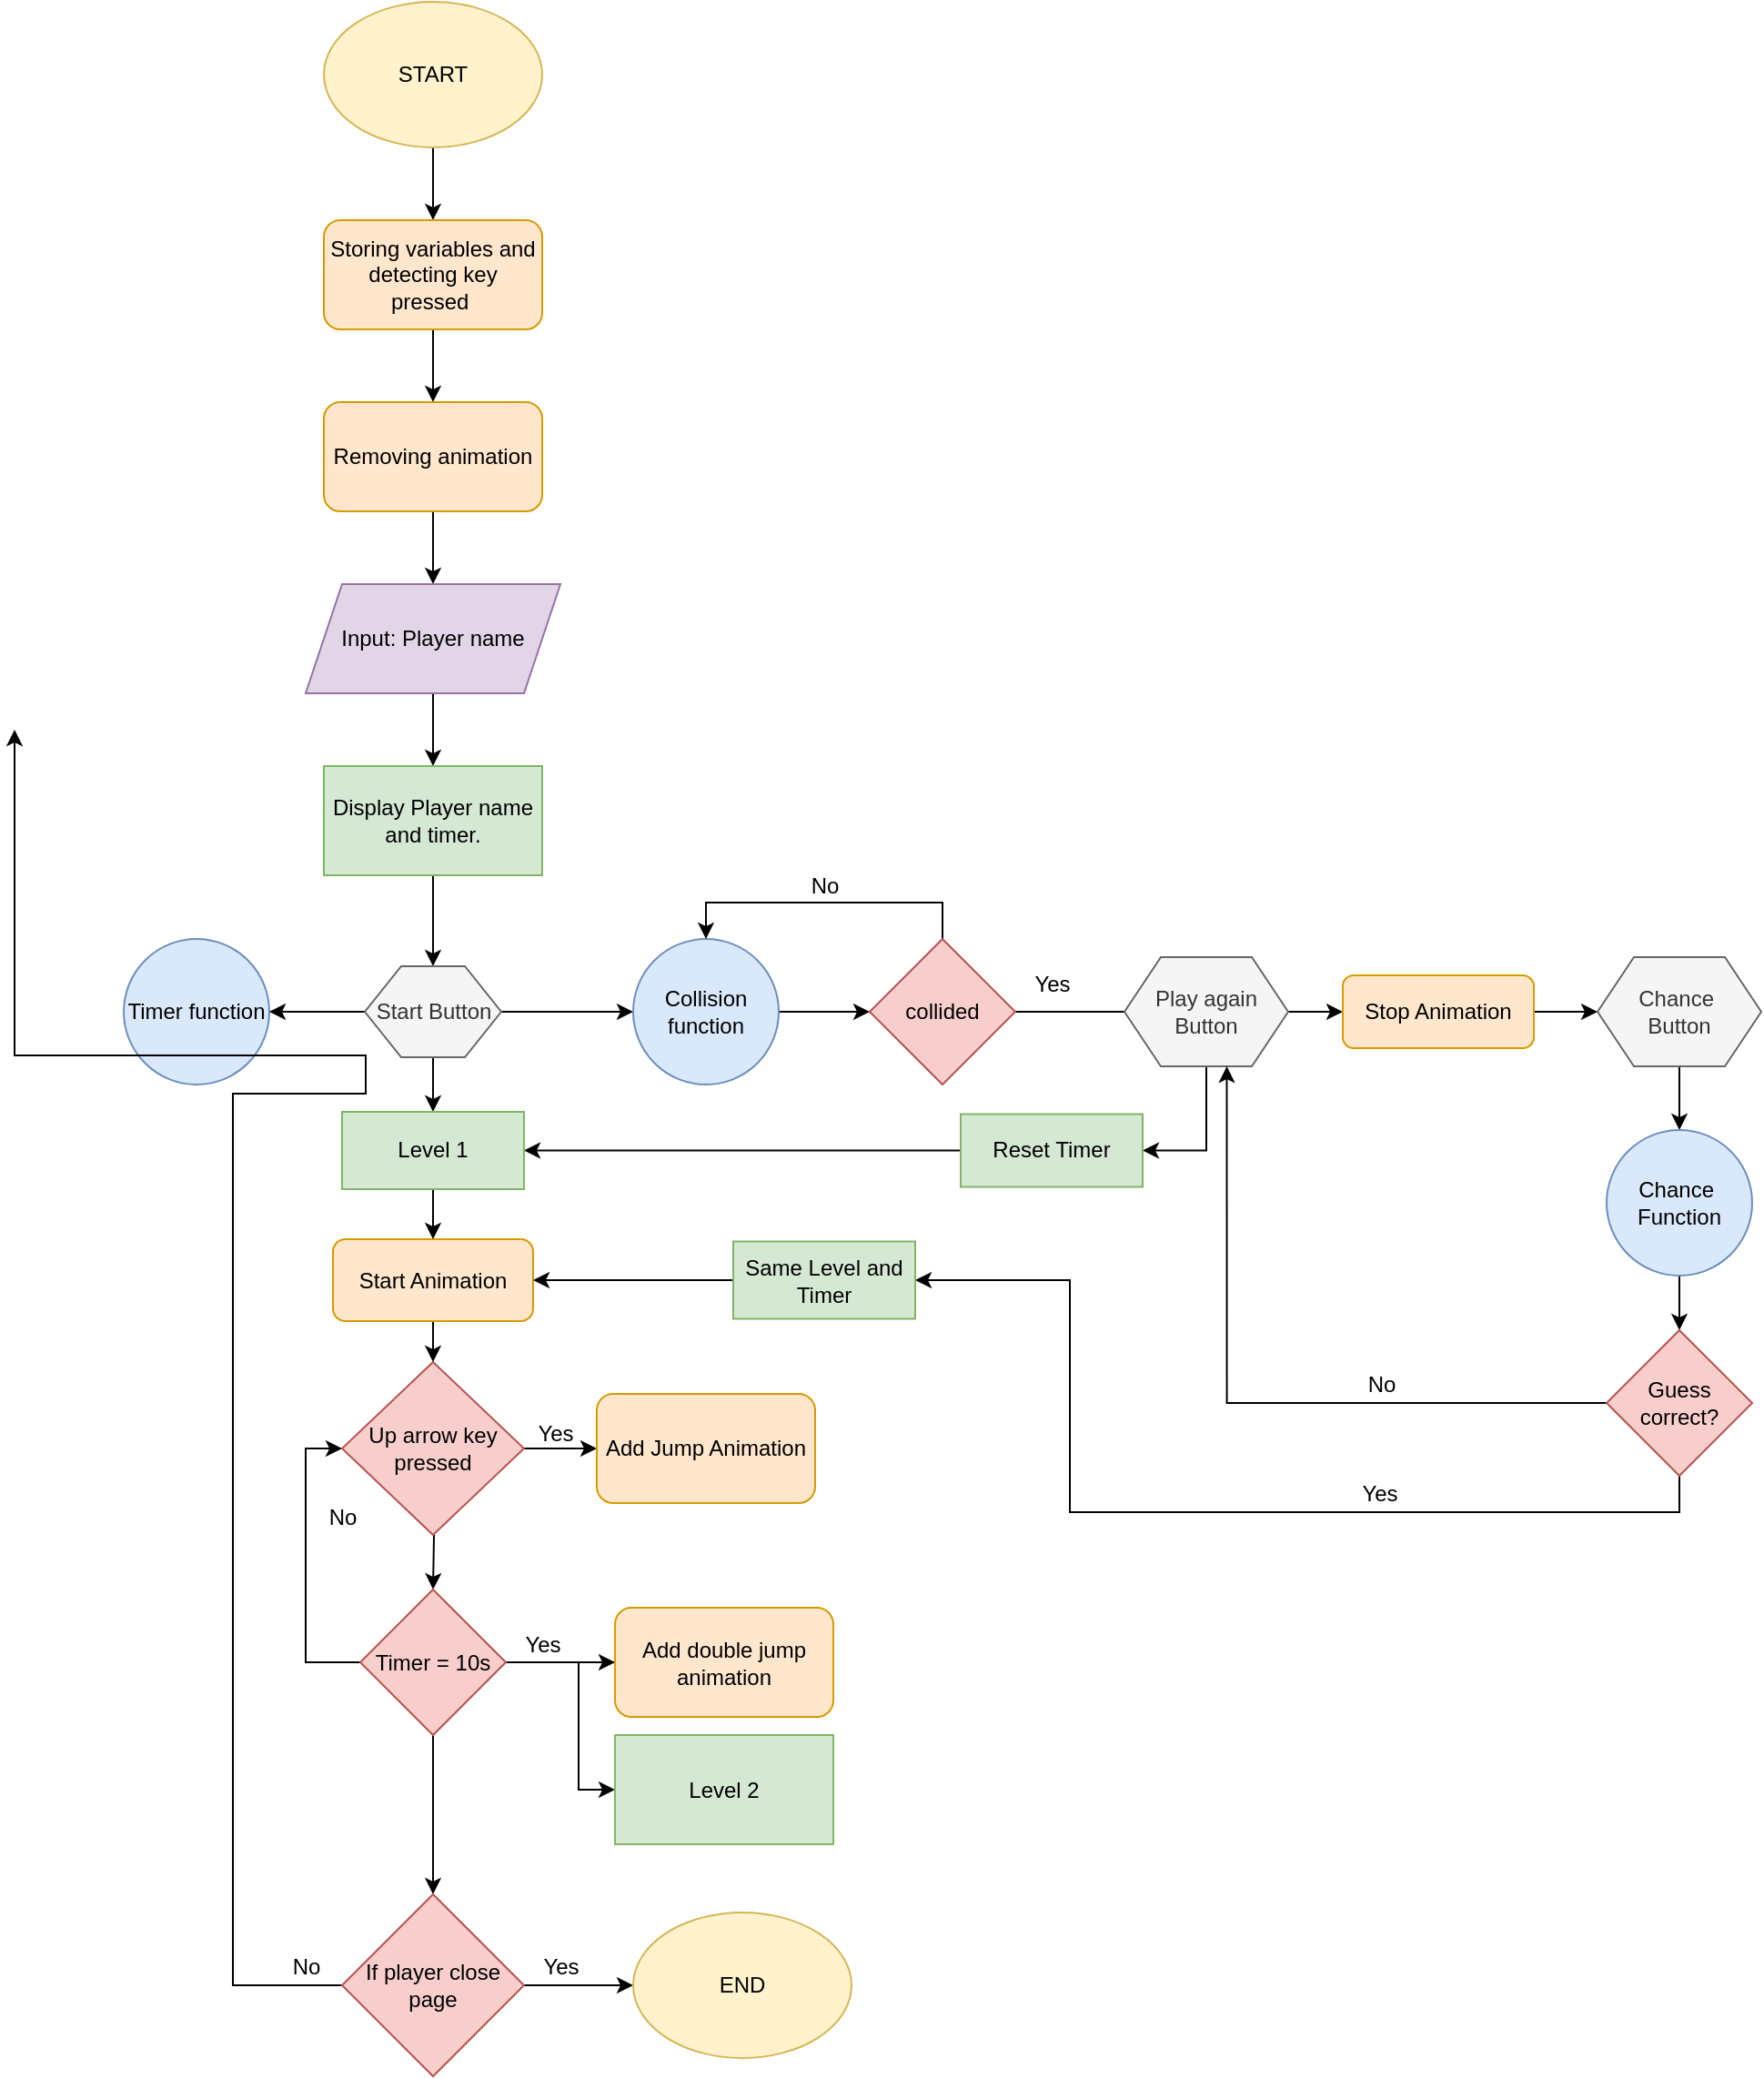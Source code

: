 <mxfile version="14.1.8" type="google"><diagram id="C5RBs43oDa-KdzZeNtuy" name="Page-1"><mxGraphModel dx="2596" dy="652" grid="1" gridSize="10" guides="1" tooltips="1" connect="1" arrows="1" fold="1" page="1" pageScale="1" pageWidth="827" pageHeight="1169" math="0" shadow="0"><root><mxCell id="WIyWlLk6GJQsqaUBKTNV-0"/><mxCell id="WIyWlLk6GJQsqaUBKTNV-1" parent="WIyWlLk6GJQsqaUBKTNV-0"/><mxCell id="Ze5zS-Wfm1aYmRGuLBEQ-3" style="edgeStyle=orthogonalEdgeStyle;rounded=0;orthogonalLoop=1;jettySize=auto;html=1;entryX=0.5;entryY=0;entryDx=0;entryDy=0;" parent="WIyWlLk6GJQsqaUBKTNV-1" source="Ze5zS-Wfm1aYmRGuLBEQ-0" target="Ze5zS-Wfm1aYmRGuLBEQ-1" edge="1"><mxGeometry relative="1" as="geometry"/></mxCell><mxCell id="Ze5zS-Wfm1aYmRGuLBEQ-0" value="START" style="ellipse;whiteSpace=wrap;html=1;fillColor=#fff2cc;strokeColor=#d6b656;" parent="WIyWlLk6GJQsqaUBKTNV-1" vertex="1"><mxGeometry x="-810" width="120" height="80" as="geometry"/></mxCell><mxCell id="Ze5zS-Wfm1aYmRGuLBEQ-5" style="edgeStyle=orthogonalEdgeStyle;rounded=0;orthogonalLoop=1;jettySize=auto;html=1;entryX=0.5;entryY=0;entryDx=0;entryDy=0;" parent="WIyWlLk6GJQsqaUBKTNV-1" source="Ze5zS-Wfm1aYmRGuLBEQ-1" target="Ze5zS-Wfm1aYmRGuLBEQ-4" edge="1"><mxGeometry relative="1" as="geometry"/></mxCell><mxCell id="Ze5zS-Wfm1aYmRGuLBEQ-1" value="Storing variables and detecting key pressed&amp;nbsp;" style="rounded=1;whiteSpace=wrap;html=1;fillColor=#ffe6cc;strokeColor=#d79b00;" parent="WIyWlLk6GJQsqaUBKTNV-1" vertex="1"><mxGeometry x="-810" y="120" width="120" height="60" as="geometry"/></mxCell><mxCell id="Ze5zS-Wfm1aYmRGuLBEQ-7" style="edgeStyle=orthogonalEdgeStyle;rounded=0;orthogonalLoop=1;jettySize=auto;html=1;entryX=0.5;entryY=0;entryDx=0;entryDy=0;" parent="WIyWlLk6GJQsqaUBKTNV-1" source="Ze5zS-Wfm1aYmRGuLBEQ-4" target="Ze5zS-Wfm1aYmRGuLBEQ-6" edge="1"><mxGeometry relative="1" as="geometry"/></mxCell><mxCell id="Ze5zS-Wfm1aYmRGuLBEQ-4" value="Removing animation" style="rounded=1;whiteSpace=wrap;html=1;fillColor=#ffe6cc;strokeColor=#d79b00;" parent="WIyWlLk6GJQsqaUBKTNV-1" vertex="1"><mxGeometry x="-810" y="220" width="120" height="60" as="geometry"/></mxCell><mxCell id="Ze5zS-Wfm1aYmRGuLBEQ-9" style="edgeStyle=orthogonalEdgeStyle;rounded=0;orthogonalLoop=1;jettySize=auto;html=1;entryX=0.5;entryY=0;entryDx=0;entryDy=0;" parent="WIyWlLk6GJQsqaUBKTNV-1" source="Ze5zS-Wfm1aYmRGuLBEQ-6" target="Ze5zS-Wfm1aYmRGuLBEQ-8" edge="1"><mxGeometry relative="1" as="geometry"/></mxCell><mxCell id="Ze5zS-Wfm1aYmRGuLBEQ-6" value="Input: Player name" style="shape=parallelogram;perimeter=parallelogramPerimeter;whiteSpace=wrap;html=1;fixedSize=1;fillColor=#e1d5e7;strokeColor=#9673a6;" parent="WIyWlLk6GJQsqaUBKTNV-1" vertex="1"><mxGeometry x="-820" y="320" width="140" height="60" as="geometry"/></mxCell><mxCell id="Ze5zS-Wfm1aYmRGuLBEQ-34" style="edgeStyle=orthogonalEdgeStyle;rounded=0;orthogonalLoop=1;jettySize=auto;html=1;entryX=0.5;entryY=0;entryDx=0;entryDy=0;" parent="WIyWlLk6GJQsqaUBKTNV-1" source="Ze5zS-Wfm1aYmRGuLBEQ-8" target="Ze5zS-Wfm1aYmRGuLBEQ-33" edge="1"><mxGeometry relative="1" as="geometry"/></mxCell><mxCell id="Ze5zS-Wfm1aYmRGuLBEQ-8" value="Display Player name and timer." style="rounded=0;whiteSpace=wrap;html=1;fillColor=#d5e8d4;strokeColor=#82b366;" parent="WIyWlLk6GJQsqaUBKTNV-1" vertex="1"><mxGeometry x="-810" y="420" width="120" height="60" as="geometry"/></mxCell><mxCell id="Ze5zS-Wfm1aYmRGuLBEQ-20" style="edgeStyle=orthogonalEdgeStyle;rounded=0;orthogonalLoop=1;jettySize=auto;html=1;entryX=0.5;entryY=0;entryDx=0;entryDy=0;" parent="WIyWlLk6GJQsqaUBKTNV-1" target="Ze5zS-Wfm1aYmRGuLBEQ-19" edge="1"><mxGeometry relative="1" as="geometry"><mxPoint x="-750" y="812.5" as="sourcePoint"/></mxGeometry></mxCell><mxCell id="Ze5zS-Wfm1aYmRGuLBEQ-74" style="edgeStyle=orthogonalEdgeStyle;rounded=0;orthogonalLoop=1;jettySize=auto;html=1;exitX=1;exitY=0.5;exitDx=0;exitDy=0;entryX=0;entryY=0.5;entryDx=0;entryDy=0;" parent="WIyWlLk6GJQsqaUBKTNV-1" source="Ze5zS-Wfm1aYmRGuLBEQ-10" target="Ze5zS-Wfm1aYmRGuLBEQ-16" edge="1"><mxGeometry relative="1" as="geometry"/></mxCell><mxCell id="Ze5zS-Wfm1aYmRGuLBEQ-10" value="Up arrow key pressed" style="rhombus;whiteSpace=wrap;html=1;fillColor=#f8cecc;strokeColor=#b85450;" parent="WIyWlLk6GJQsqaUBKTNV-1" vertex="1"><mxGeometry x="-800" y="747.5" width="100" height="95" as="geometry"/></mxCell><mxCell id="Ze5zS-Wfm1aYmRGuLBEQ-12" value="Timer function" style="ellipse;whiteSpace=wrap;html=1;aspect=fixed;fillColor=#dae8fc;strokeColor=#6c8ebf;" parent="WIyWlLk6GJQsqaUBKTNV-1" vertex="1"><mxGeometry x="-920" y="515" width="80" height="80" as="geometry"/></mxCell><mxCell id="Ze5zS-Wfm1aYmRGuLBEQ-16" value="Add Jump Animation" style="rounded=1;whiteSpace=wrap;html=1;fillColor=#ffe6cc;strokeColor=#d79b00;" parent="WIyWlLk6GJQsqaUBKTNV-1" vertex="1"><mxGeometry x="-660" y="765" width="120" height="60" as="geometry"/></mxCell><mxCell id="Ze5zS-Wfm1aYmRGuLBEQ-18" value="Yes" style="text;html=1;align=center;verticalAlign=middle;resizable=0;points=[];autosize=1;" parent="WIyWlLk6GJQsqaUBKTNV-1" vertex="1"><mxGeometry x="-703" y="777" width="40" height="20" as="geometry"/></mxCell><mxCell id="Ze5zS-Wfm1aYmRGuLBEQ-21" style="edgeStyle=orthogonalEdgeStyle;rounded=0;orthogonalLoop=1;jettySize=auto;html=1;" parent="WIyWlLk6GJQsqaUBKTNV-1" source="Ze5zS-Wfm1aYmRGuLBEQ-19" edge="1"><mxGeometry relative="1" as="geometry"><mxPoint x="-800" y="795" as="targetPoint"/><Array as="points"><mxPoint x="-820" y="913"/><mxPoint x="-820" y="795"/><mxPoint x="-800" y="795"/></Array></mxGeometry></mxCell><mxCell id="Ze5zS-Wfm1aYmRGuLBEQ-28" style="edgeStyle=orthogonalEdgeStyle;rounded=0;orthogonalLoop=1;jettySize=auto;html=1;entryX=0;entryY=0.5;entryDx=0;entryDy=0;" parent="WIyWlLk6GJQsqaUBKTNV-1" source="Ze5zS-Wfm1aYmRGuLBEQ-19" target="Ze5zS-Wfm1aYmRGuLBEQ-23" edge="1"><mxGeometry relative="1" as="geometry"/></mxCell><mxCell id="Ze5zS-Wfm1aYmRGuLBEQ-84" style="edgeStyle=orthogonalEdgeStyle;rounded=0;orthogonalLoop=1;jettySize=auto;html=1;" parent="WIyWlLk6GJQsqaUBKTNV-1" source="Ze5zS-Wfm1aYmRGuLBEQ-19" edge="1"><mxGeometry relative="1" as="geometry"><mxPoint x="-750" y="1040" as="targetPoint"/></mxGeometry></mxCell><mxCell id="Ze5zS-Wfm1aYmRGuLBEQ-19" value="Timer = 10s" style="rhombus;whiteSpace=wrap;html=1;fillColor=#f8cecc;strokeColor=#b85450;" parent="WIyWlLk6GJQsqaUBKTNV-1" vertex="1"><mxGeometry x="-790" y="872.5" width="80" height="80" as="geometry"/></mxCell><mxCell id="Ze5zS-Wfm1aYmRGuLBEQ-22" value="No" style="text;html=1;align=center;verticalAlign=middle;resizable=0;points=[];autosize=1;" parent="WIyWlLk6GJQsqaUBKTNV-1" vertex="1"><mxGeometry x="-815" y="822.5" width="30" height="20" as="geometry"/></mxCell><mxCell id="Ze5zS-Wfm1aYmRGuLBEQ-31" style="edgeStyle=orthogonalEdgeStyle;rounded=0;orthogonalLoop=1;jettySize=auto;html=1;exitX=0;exitY=0.5;exitDx=0;exitDy=0;entryX=0;entryY=0.5;entryDx=0;entryDy=0;" parent="WIyWlLk6GJQsqaUBKTNV-1" source="Ze5zS-Wfm1aYmRGuLBEQ-23" target="Ze5zS-Wfm1aYmRGuLBEQ-26" edge="1"><mxGeometry relative="1" as="geometry"/></mxCell><mxCell id="Ze5zS-Wfm1aYmRGuLBEQ-23" value="Add double jump animation" style="rounded=1;whiteSpace=wrap;html=1;fillColor=#ffe6cc;strokeColor=#d79b00;" parent="WIyWlLk6GJQsqaUBKTNV-1" vertex="1"><mxGeometry x="-650" y="882.5" width="120" height="60" as="geometry"/></mxCell><mxCell id="Ze5zS-Wfm1aYmRGuLBEQ-25" value="Yes" style="text;html=1;align=center;verticalAlign=middle;resizable=0;points=[];autosize=1;" parent="WIyWlLk6GJQsqaUBKTNV-1" vertex="1"><mxGeometry x="-710" y="892.5" width="40" height="20" as="geometry"/></mxCell><mxCell id="Ze5zS-Wfm1aYmRGuLBEQ-26" value="Level 2" style="rounded=0;whiteSpace=wrap;html=1;fillColor=#d5e8d4;strokeColor=#82b366;" parent="WIyWlLk6GJQsqaUBKTNV-1" vertex="1"><mxGeometry x="-650" y="952.5" width="120" height="60" as="geometry"/></mxCell><mxCell id="Ze5zS-Wfm1aYmRGuLBEQ-38" style="edgeStyle=orthogonalEdgeStyle;rounded=0;orthogonalLoop=1;jettySize=auto;html=1;entryX=0;entryY=0.5;entryDx=0;entryDy=0;" parent="WIyWlLk6GJQsqaUBKTNV-1" source="Ze5zS-Wfm1aYmRGuLBEQ-33" target="Ze5zS-Wfm1aYmRGuLBEQ-37" edge="1"><mxGeometry relative="1" as="geometry"/></mxCell><mxCell id="Ze5zS-Wfm1aYmRGuLBEQ-39" style="edgeStyle=orthogonalEdgeStyle;rounded=0;orthogonalLoop=1;jettySize=auto;html=1;entryX=1;entryY=0.5;entryDx=0;entryDy=0;" parent="WIyWlLk6GJQsqaUBKTNV-1" source="Ze5zS-Wfm1aYmRGuLBEQ-33" target="Ze5zS-Wfm1aYmRGuLBEQ-12" edge="1"><mxGeometry relative="1" as="geometry"/></mxCell><mxCell id="Ze5zS-Wfm1aYmRGuLBEQ-77" style="edgeStyle=orthogonalEdgeStyle;rounded=0;orthogonalLoop=1;jettySize=auto;html=1;entryX=0.5;entryY=0;entryDx=0;entryDy=0;" parent="WIyWlLk6GJQsqaUBKTNV-1" source="Ze5zS-Wfm1aYmRGuLBEQ-33" target="Ze5zS-Wfm1aYmRGuLBEQ-76" edge="1"><mxGeometry relative="1" as="geometry"/></mxCell><mxCell id="Ze5zS-Wfm1aYmRGuLBEQ-33" value="Start Button" style="shape=hexagon;perimeter=hexagonPerimeter2;whiteSpace=wrap;html=1;fixedSize=1;fillColor=#f5f5f5;strokeColor=#666666;fontColor=#333333;" parent="WIyWlLk6GJQsqaUBKTNV-1" vertex="1"><mxGeometry x="-787.5" y="530" width="75" height="50" as="geometry"/></mxCell><mxCell id="Ze5zS-Wfm1aYmRGuLBEQ-41" style="edgeStyle=orthogonalEdgeStyle;rounded=0;orthogonalLoop=1;jettySize=auto;html=1;entryX=0;entryY=0.5;entryDx=0;entryDy=0;" parent="WIyWlLk6GJQsqaUBKTNV-1" source="Ze5zS-Wfm1aYmRGuLBEQ-37" target="Ze5zS-Wfm1aYmRGuLBEQ-40" edge="1"><mxGeometry relative="1" as="geometry"/></mxCell><mxCell id="Ze5zS-Wfm1aYmRGuLBEQ-37" value="Collision function" style="ellipse;whiteSpace=wrap;html=1;aspect=fixed;fillColor=#dae8fc;strokeColor=#6c8ebf;" parent="WIyWlLk6GJQsqaUBKTNV-1" vertex="1"><mxGeometry x="-640" y="515" width="80" height="80" as="geometry"/></mxCell><mxCell id="Ze5zS-Wfm1aYmRGuLBEQ-42" style="edgeStyle=orthogonalEdgeStyle;rounded=0;orthogonalLoop=1;jettySize=auto;html=1;exitX=0.5;exitY=0;exitDx=0;exitDy=0;entryX=0.5;entryY=0;entryDx=0;entryDy=0;" parent="WIyWlLk6GJQsqaUBKTNV-1" source="Ze5zS-Wfm1aYmRGuLBEQ-40" target="Ze5zS-Wfm1aYmRGuLBEQ-37" edge="1"><mxGeometry relative="1" as="geometry"/></mxCell><mxCell id="Ze5zS-Wfm1aYmRGuLBEQ-48" style="edgeStyle=orthogonalEdgeStyle;rounded=0;orthogonalLoop=1;jettySize=auto;html=1;entryX=0;entryY=0.5;entryDx=0;entryDy=0;" parent="WIyWlLk6GJQsqaUBKTNV-1" source="Ze5zS-Wfm1aYmRGuLBEQ-40" target="Ze5zS-Wfm1aYmRGuLBEQ-56" edge="1"><mxGeometry relative="1" as="geometry"/></mxCell><mxCell id="Ze5zS-Wfm1aYmRGuLBEQ-40" value="collided" style="rhombus;whiteSpace=wrap;html=1;fillColor=#f8cecc;strokeColor=#b85450;" parent="WIyWlLk6GJQsqaUBKTNV-1" vertex="1"><mxGeometry x="-510" y="515" width="80" height="80" as="geometry"/></mxCell><mxCell id="Ze5zS-Wfm1aYmRGuLBEQ-43" value="No" style="text;html=1;align=center;verticalAlign=middle;resizable=0;points=[];autosize=1;" parent="WIyWlLk6GJQsqaUBKTNV-1" vertex="1"><mxGeometry x="-550" y="476" width="30" height="20" as="geometry"/></mxCell><mxCell id="Ze5zS-Wfm1aYmRGuLBEQ-45" value="Yes" style="text;html=1;align=center;verticalAlign=middle;resizable=0;points=[];autosize=1;" parent="WIyWlLk6GJQsqaUBKTNV-1" vertex="1"><mxGeometry x="-430" y="530" width="40" height="20" as="geometry"/></mxCell><mxCell id="Ze5zS-Wfm1aYmRGuLBEQ-69" style="edgeStyle=orthogonalEdgeStyle;rounded=0;orthogonalLoop=1;jettySize=auto;html=1;exitX=0.5;exitY=1;exitDx=0;exitDy=0;entryX=1;entryY=0.5;entryDx=0;entryDy=0;" parent="WIyWlLk6GJQsqaUBKTNV-1" source="Ze5zS-Wfm1aYmRGuLBEQ-47" target="Ze5zS-Wfm1aYmRGuLBEQ-65" edge="1"><mxGeometry relative="1" as="geometry"/></mxCell><mxCell id="Ze5zS-Wfm1aYmRGuLBEQ-47" value="Play again Button" style="shape=hexagon;perimeter=hexagonPerimeter2;whiteSpace=wrap;html=1;fixedSize=1;fillColor=#f5f5f5;strokeColor=#666666;fontColor=#333333;" parent="WIyWlLk6GJQsqaUBKTNV-1" vertex="1"><mxGeometry x="-370" y="525" width="90" height="60" as="geometry"/></mxCell><mxCell id="Ze5zS-Wfm1aYmRGuLBEQ-54" style="edgeStyle=orthogonalEdgeStyle;rounded=0;orthogonalLoop=1;jettySize=auto;html=1;exitX=0.5;exitY=1;exitDx=0;exitDy=0;entryX=0.5;entryY=0;entryDx=0;entryDy=0;" parent="WIyWlLk6GJQsqaUBKTNV-1" target="Ze5zS-Wfm1aYmRGuLBEQ-10" edge="1"><mxGeometry relative="1" as="geometry"><mxPoint x="-750" y="720" as="sourcePoint"/></mxGeometry></mxCell><mxCell id="Ze5zS-Wfm1aYmRGuLBEQ-52" value="Start Animation" style="rounded=1;whiteSpace=wrap;html=1;fillColor=#ffe6cc;strokeColor=#d79b00;" parent="WIyWlLk6GJQsqaUBKTNV-1" vertex="1"><mxGeometry x="-805" y="680" width="110" height="45" as="geometry"/></mxCell><mxCell id="Ze5zS-Wfm1aYmRGuLBEQ-59" style="edgeStyle=orthogonalEdgeStyle;rounded=0;orthogonalLoop=1;jettySize=auto;html=1;entryX=0;entryY=0.5;entryDx=0;entryDy=0;" parent="WIyWlLk6GJQsqaUBKTNV-1" source="Ze5zS-Wfm1aYmRGuLBEQ-56" target="Ze5zS-Wfm1aYmRGuLBEQ-58" edge="1"><mxGeometry relative="1" as="geometry"/></mxCell><mxCell id="Ze5zS-Wfm1aYmRGuLBEQ-56" value="Stop Animation" style="rounded=1;whiteSpace=wrap;html=1;fillColor=#ffe6cc;strokeColor=#d79b00;" parent="WIyWlLk6GJQsqaUBKTNV-1" vertex="1"><mxGeometry x="-250" y="535" width="105" height="40" as="geometry"/></mxCell><mxCell id="Ze5zS-Wfm1aYmRGuLBEQ-61" style="edgeStyle=orthogonalEdgeStyle;rounded=0;orthogonalLoop=1;jettySize=auto;html=1;" parent="WIyWlLk6GJQsqaUBKTNV-1" source="Ze5zS-Wfm1aYmRGuLBEQ-58" target="Ze5zS-Wfm1aYmRGuLBEQ-60" edge="1"><mxGeometry relative="1" as="geometry"/></mxCell><mxCell id="Ze5zS-Wfm1aYmRGuLBEQ-58" value="Chance&amp;nbsp;&lt;br&gt;Button" style="shape=hexagon;perimeter=hexagonPerimeter2;whiteSpace=wrap;html=1;fixedSize=1;fillColor=#f5f5f5;strokeColor=#666666;fontColor=#333333;" parent="WIyWlLk6GJQsqaUBKTNV-1" vertex="1"><mxGeometry x="-110" y="525" width="90" height="60" as="geometry"/></mxCell><mxCell id="Ze5zS-Wfm1aYmRGuLBEQ-64" style="edgeStyle=orthogonalEdgeStyle;rounded=0;orthogonalLoop=1;jettySize=auto;html=1;entryX=0.5;entryY=0;entryDx=0;entryDy=0;" parent="WIyWlLk6GJQsqaUBKTNV-1" source="Ze5zS-Wfm1aYmRGuLBEQ-60" target="Ze5zS-Wfm1aYmRGuLBEQ-62" edge="1"><mxGeometry relative="1" as="geometry"/></mxCell><mxCell id="Ze5zS-Wfm1aYmRGuLBEQ-60" value="Chance&amp;nbsp;&lt;br&gt;Function" style="ellipse;whiteSpace=wrap;html=1;aspect=fixed;fillColor=#dae8fc;strokeColor=#6c8ebf;" parent="WIyWlLk6GJQsqaUBKTNV-1" vertex="1"><mxGeometry x="-105" y="620" width="80" height="80" as="geometry"/></mxCell><mxCell id="Ze5zS-Wfm1aYmRGuLBEQ-70" style="edgeStyle=orthogonalEdgeStyle;rounded=0;orthogonalLoop=1;jettySize=auto;html=1;entryX=0.625;entryY=1;entryDx=0;entryDy=0;" parent="WIyWlLk6GJQsqaUBKTNV-1" source="Ze5zS-Wfm1aYmRGuLBEQ-62" target="Ze5zS-Wfm1aYmRGuLBEQ-47" edge="1"><mxGeometry relative="1" as="geometry"/></mxCell><mxCell id="Ze5zS-Wfm1aYmRGuLBEQ-82" style="edgeStyle=orthogonalEdgeStyle;rounded=0;orthogonalLoop=1;jettySize=auto;html=1;exitX=0.5;exitY=1;exitDx=0;exitDy=0;entryX=1;entryY=0.5;entryDx=0;entryDy=0;" parent="WIyWlLk6GJQsqaUBKTNV-1" source="Ze5zS-Wfm1aYmRGuLBEQ-62" target="Ze5zS-Wfm1aYmRGuLBEQ-81" edge="1"><mxGeometry relative="1" as="geometry"><mxPoint x="-420" y="810" as="targetPoint"/><Array as="points"><mxPoint x="-65" y="830"/><mxPoint x="-400" y="830"/><mxPoint x="-400" y="703"/></Array></mxGeometry></mxCell><mxCell id="Ze5zS-Wfm1aYmRGuLBEQ-62" value="Guess correct?" style="rhombus;whiteSpace=wrap;html=1;fillColor=#f8cecc;strokeColor=#b85450;" parent="WIyWlLk6GJQsqaUBKTNV-1" vertex="1"><mxGeometry x="-105" y="730" width="80" height="80" as="geometry"/></mxCell><mxCell id="Ze5zS-Wfm1aYmRGuLBEQ-79" style="edgeStyle=orthogonalEdgeStyle;rounded=0;orthogonalLoop=1;jettySize=auto;html=1;exitX=0;exitY=0.5;exitDx=0;exitDy=0;entryX=1;entryY=0.5;entryDx=0;entryDy=0;" parent="WIyWlLk6GJQsqaUBKTNV-1" source="Ze5zS-Wfm1aYmRGuLBEQ-65" target="Ze5zS-Wfm1aYmRGuLBEQ-76" edge="1"><mxGeometry relative="1" as="geometry"/></mxCell><mxCell id="Ze5zS-Wfm1aYmRGuLBEQ-65" value="Reset Timer" style="rounded=0;whiteSpace=wrap;html=1;fillColor=#d5e8d4;strokeColor=#82b366;" parent="WIyWlLk6GJQsqaUBKTNV-1" vertex="1"><mxGeometry x="-460" y="611.25" width="100" height="40" as="geometry"/></mxCell><mxCell id="Ze5zS-Wfm1aYmRGuLBEQ-71" value="No" style="text;html=1;align=center;verticalAlign=middle;resizable=0;points=[];autosize=1;" parent="WIyWlLk6GJQsqaUBKTNV-1" vertex="1"><mxGeometry x="-244" y="749.5" width="30" height="20" as="geometry"/></mxCell><mxCell id="Ze5zS-Wfm1aYmRGuLBEQ-75" value="Yes" style="text;html=1;align=center;verticalAlign=middle;resizable=0;points=[];autosize=1;" parent="WIyWlLk6GJQsqaUBKTNV-1" vertex="1"><mxGeometry x="-250" y="810" width="40" height="20" as="geometry"/></mxCell><mxCell id="Ze5zS-Wfm1aYmRGuLBEQ-78" style="edgeStyle=orthogonalEdgeStyle;rounded=0;orthogonalLoop=1;jettySize=auto;html=1;entryX=0.5;entryY=0;entryDx=0;entryDy=0;" parent="WIyWlLk6GJQsqaUBKTNV-1" source="Ze5zS-Wfm1aYmRGuLBEQ-76" target="Ze5zS-Wfm1aYmRGuLBEQ-52" edge="1"><mxGeometry relative="1" as="geometry"/></mxCell><mxCell id="Ze5zS-Wfm1aYmRGuLBEQ-76" value="Level 1" style="rounded=0;whiteSpace=wrap;html=1;fillColor=#d5e8d4;strokeColor=#82b366;" parent="WIyWlLk6GJQsqaUBKTNV-1" vertex="1"><mxGeometry x="-800" y="610" width="100" height="42.5" as="geometry"/></mxCell><mxCell id="Ze5zS-Wfm1aYmRGuLBEQ-83" style="edgeStyle=orthogonalEdgeStyle;rounded=0;orthogonalLoop=1;jettySize=auto;html=1;entryX=1;entryY=0.5;entryDx=0;entryDy=0;" parent="WIyWlLk6GJQsqaUBKTNV-1" source="Ze5zS-Wfm1aYmRGuLBEQ-81" target="Ze5zS-Wfm1aYmRGuLBEQ-52" edge="1"><mxGeometry relative="1" as="geometry"/></mxCell><mxCell id="Ze5zS-Wfm1aYmRGuLBEQ-81" value="Same Level and Timer" style="rounded=0;whiteSpace=wrap;html=1;fillColor=#d5e8d4;strokeColor=#82b366;" parent="WIyWlLk6GJQsqaUBKTNV-1" vertex="1"><mxGeometry x="-585" y="681.25" width="100" height="42.5" as="geometry"/></mxCell><mxCell id="Ze5zS-Wfm1aYmRGuLBEQ-86" style="edgeStyle=orthogonalEdgeStyle;rounded=0;orthogonalLoop=1;jettySize=auto;html=1;" parent="WIyWlLk6GJQsqaUBKTNV-1" source="Ze5zS-Wfm1aYmRGuLBEQ-85" edge="1"><mxGeometry relative="1" as="geometry"><mxPoint x="-640" y="1090" as="targetPoint"/></mxGeometry></mxCell><mxCell id="Ze5zS-Wfm1aYmRGuLBEQ-91" style="edgeStyle=orthogonalEdgeStyle;rounded=0;orthogonalLoop=1;jettySize=auto;html=1;" parent="WIyWlLk6GJQsqaUBKTNV-1" source="Ze5zS-Wfm1aYmRGuLBEQ-85" edge="1"><mxGeometry relative="1" as="geometry"><Array as="points"><mxPoint x="-860" y="1090"/><mxPoint x="-860" y="600"/><mxPoint x="-787" y="600"/><mxPoint x="-787" y="579"/></Array><mxPoint x="-980" y="400" as="targetPoint"/></mxGeometry></mxCell><mxCell id="Ze5zS-Wfm1aYmRGuLBEQ-85" value="If player close page" style="rhombus;whiteSpace=wrap;html=1;fillColor=#f8cecc;strokeColor=#b85450;" parent="WIyWlLk6GJQsqaUBKTNV-1" vertex="1"><mxGeometry x="-800" y="1040" width="100" height="100" as="geometry"/></mxCell><mxCell id="Ze5zS-Wfm1aYmRGuLBEQ-87" value="Yes" style="text;html=1;align=center;verticalAlign=middle;resizable=0;points=[];autosize=1;" parent="WIyWlLk6GJQsqaUBKTNV-1" vertex="1"><mxGeometry x="-700" y="1070" width="40" height="20" as="geometry"/></mxCell><mxCell id="Ze5zS-Wfm1aYmRGuLBEQ-90" value="END" style="ellipse;whiteSpace=wrap;html=1;fillColor=#fff2cc;strokeColor=#d6b656;" parent="WIyWlLk6GJQsqaUBKTNV-1" vertex="1"><mxGeometry x="-640" y="1050" width="120" height="80" as="geometry"/></mxCell><mxCell id="Ze5zS-Wfm1aYmRGuLBEQ-92" value="No" style="text;html=1;align=center;verticalAlign=middle;resizable=0;points=[];autosize=1;" parent="WIyWlLk6GJQsqaUBKTNV-1" vertex="1"><mxGeometry x="-835" y="1070" width="30" height="20" as="geometry"/></mxCell></root></mxGraphModel></diagram></mxfile>